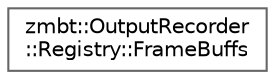 digraph "Graphical Class Hierarchy"
{
 // LATEX_PDF_SIZE
  bgcolor="transparent";
  edge [fontname=Helvetica,fontsize=10,labelfontname=Helvetica,labelfontsize=10];
  node [fontname=Helvetica,fontsize=10,shape=box,height=0.2,width=0.4];
  rankdir="LR";
  Node0 [id="Node000000",label="zmbt::OutputRecorder\l::Registry::FrameBuffs",height=0.2,width=0.4,color="grey40", fillcolor="white", style="filled",URL="$structzmbt_1_1OutputRecorder_1_1Registry_1_1FrameBuffs.html",tooltip=" "];
}
